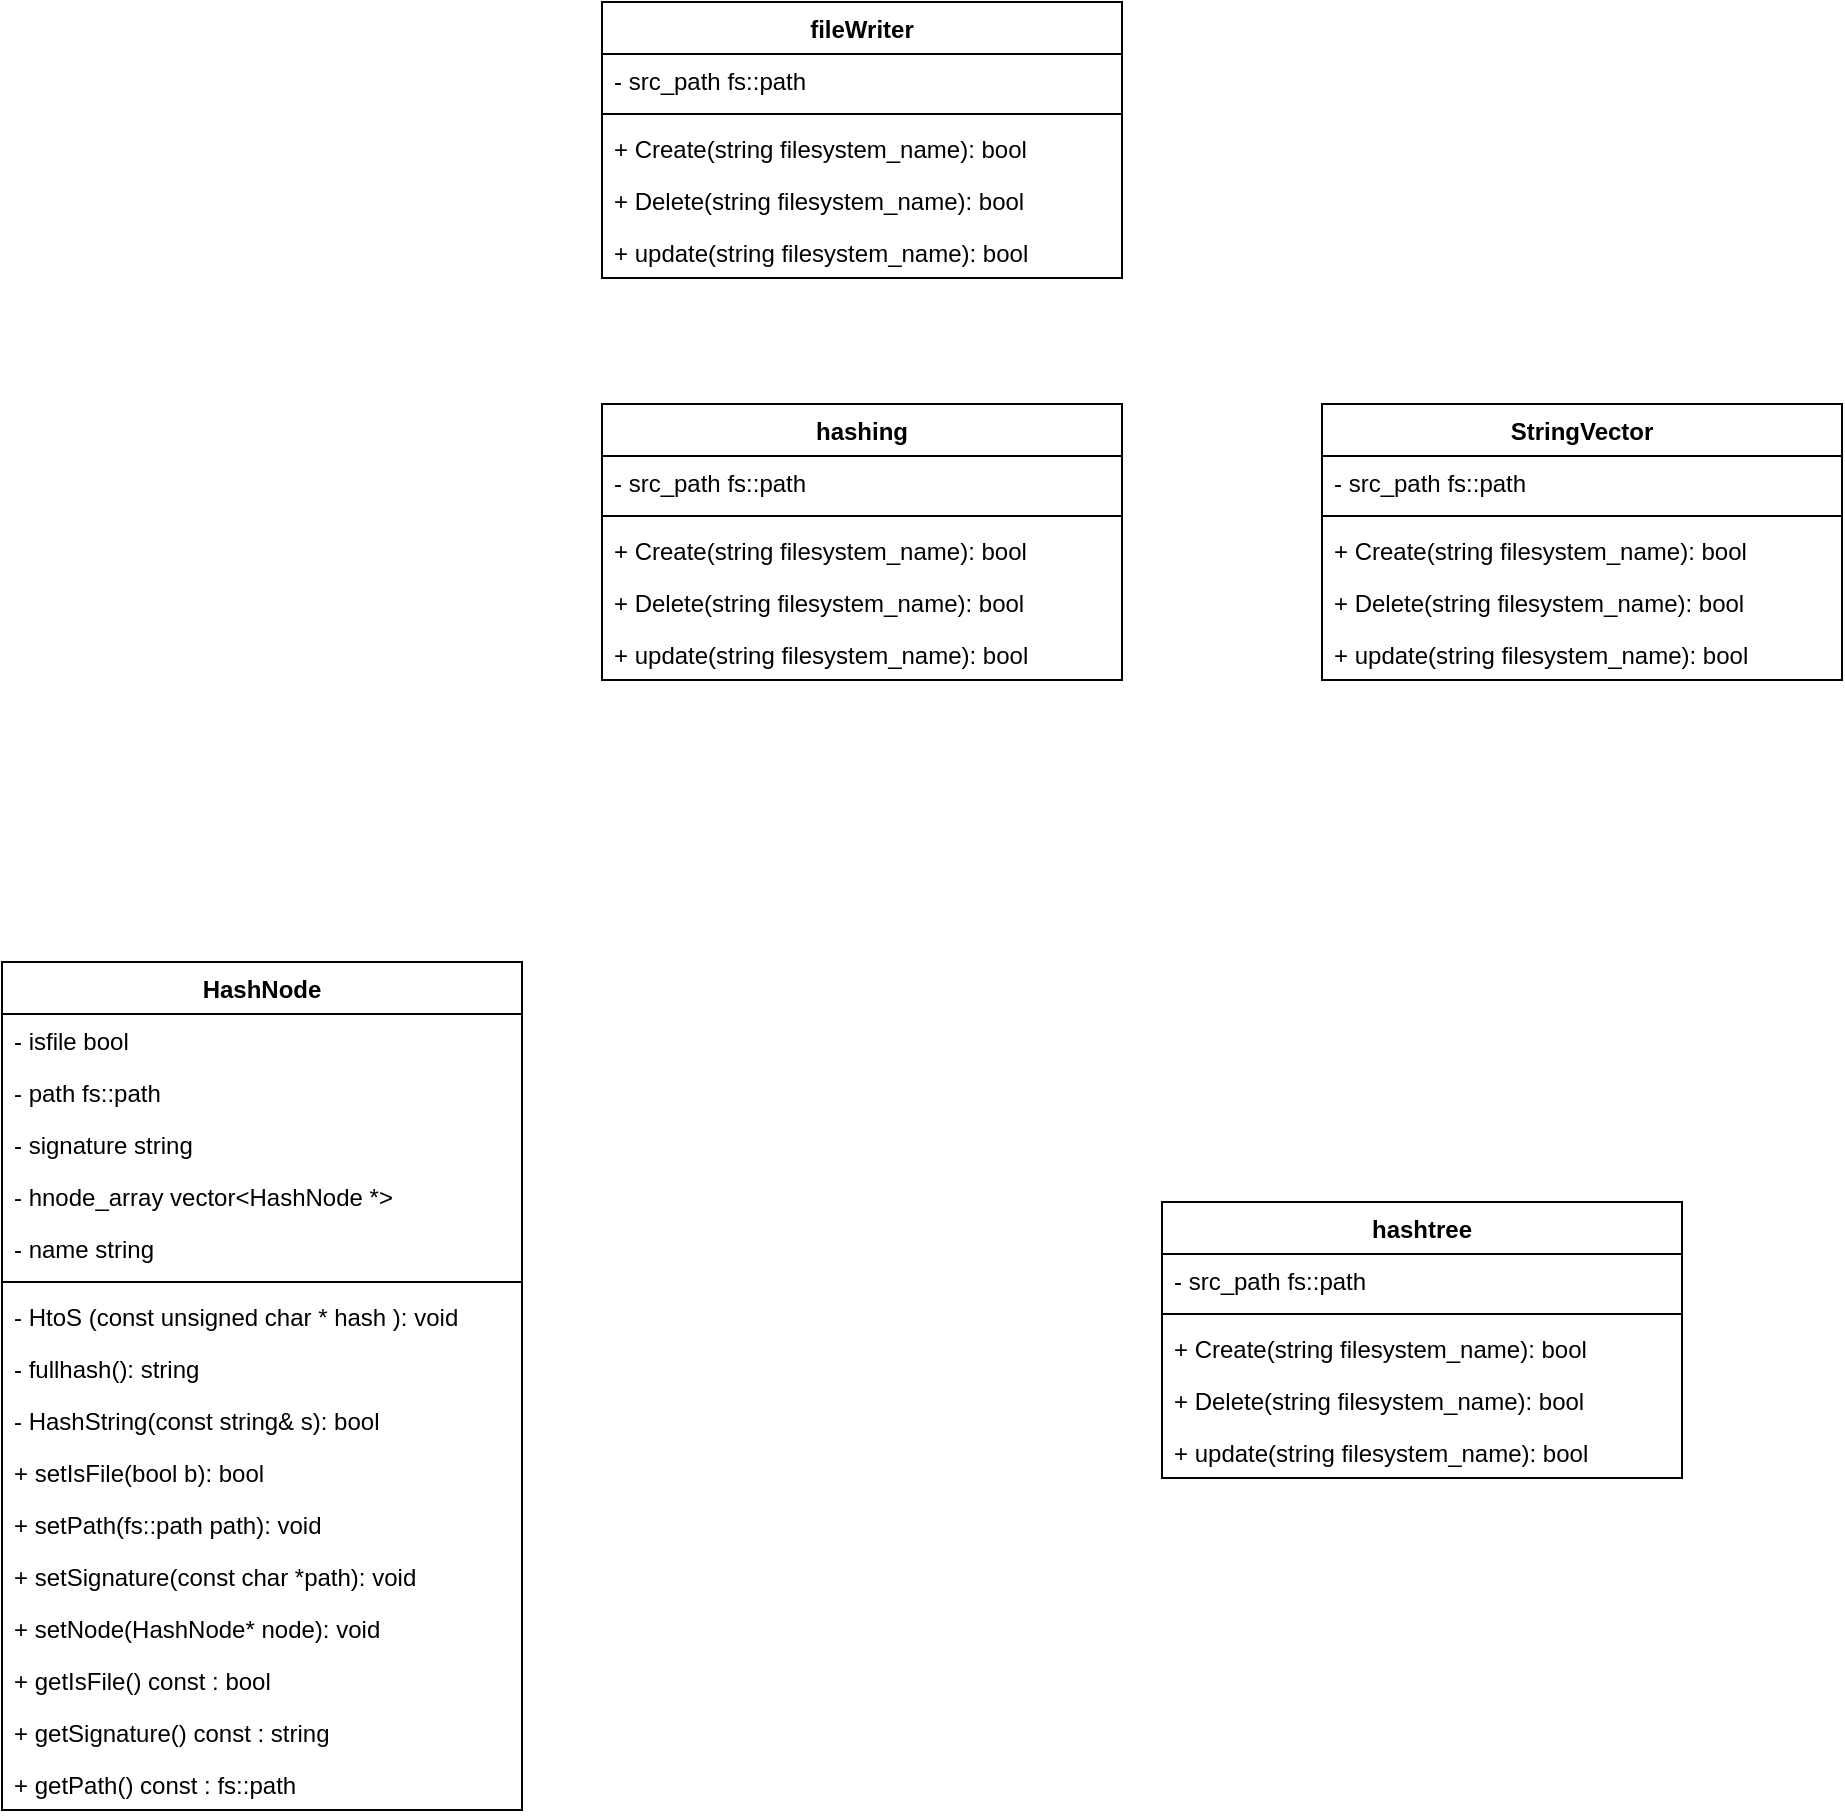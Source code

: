<mxfile version="26.1.1">
  <diagram name="Page-1" id="80t52LJbAGnGbvyIK6xW">
    <mxGraphModel dx="1229" dy="530" grid="1" gridSize="10" guides="1" tooltips="1" connect="1" arrows="1" fold="1" page="1" pageScale="1" pageWidth="3300" pageHeight="4681" math="0" shadow="0">
      <root>
        <mxCell id="0" />
        <mxCell id="1" parent="0" />
        <mxCell id="T-ztOBFdZPyea2kKap5X-1" value="&lt;div&gt;HashNode&lt;/div&gt;" style="swimlane;fontStyle=1;align=center;verticalAlign=top;childLayout=stackLayout;horizontal=1;startSize=26;horizontalStack=0;resizeParent=1;resizeParentMax=0;resizeLast=0;collapsible=1;marginBottom=0;whiteSpace=wrap;html=1;" parent="1" vertex="1">
          <mxGeometry x="1260" y="600" width="260" height="424" as="geometry" />
        </mxCell>
        <mxCell id="n_ILbymL3zQHqLycvMSJ-4" value="- isfile bool" style="text;strokeColor=none;fillColor=none;align=left;verticalAlign=top;spacingLeft=4;spacingRight=4;overflow=hidden;rotatable=0;points=[[0,0.5],[1,0.5]];portConstraint=eastwest;whiteSpace=wrap;html=1;" vertex="1" parent="T-ztOBFdZPyea2kKap5X-1">
          <mxGeometry y="26" width="260" height="26" as="geometry" />
        </mxCell>
        <mxCell id="T-ztOBFdZPyea2kKap5X-2" value="- path fs::path" style="text;strokeColor=none;fillColor=none;align=left;verticalAlign=top;spacingLeft=4;spacingRight=4;overflow=hidden;rotatable=0;points=[[0,0.5],[1,0.5]];portConstraint=eastwest;whiteSpace=wrap;html=1;" parent="T-ztOBFdZPyea2kKap5X-1" vertex="1">
          <mxGeometry y="52" width="260" height="26" as="geometry" />
        </mxCell>
        <mxCell id="T-ztOBFdZPyea2kKap5X-31" value="- signature string" style="text;strokeColor=none;fillColor=none;align=left;verticalAlign=top;spacingLeft=4;spacingRight=4;overflow=hidden;rotatable=0;points=[[0,0.5],[1,0.5]];portConstraint=eastwest;whiteSpace=wrap;html=1;" parent="T-ztOBFdZPyea2kKap5X-1" vertex="1">
          <mxGeometry y="78" width="260" height="26" as="geometry" />
        </mxCell>
        <mxCell id="T-ztOBFdZPyea2kKap5X-32" value="- hnode_array vector&amp;lt;HashNode *&amp;gt;" style="text;strokeColor=none;fillColor=none;align=left;verticalAlign=top;spacingLeft=4;spacingRight=4;overflow=hidden;rotatable=0;points=[[0,0.5],[1,0.5]];portConstraint=eastwest;whiteSpace=wrap;html=1;" parent="T-ztOBFdZPyea2kKap5X-1" vertex="1">
          <mxGeometry y="104" width="260" height="26" as="geometry" />
        </mxCell>
        <mxCell id="T-ztOBFdZPyea2kKap5X-33" value="- name string" style="text;strokeColor=none;fillColor=none;align=left;verticalAlign=top;spacingLeft=4;spacingRight=4;overflow=hidden;rotatable=0;points=[[0,0.5],[1,0.5]];portConstraint=eastwest;whiteSpace=wrap;html=1;" parent="T-ztOBFdZPyea2kKap5X-1" vertex="1">
          <mxGeometry y="130" width="260" height="26" as="geometry" />
        </mxCell>
        <mxCell id="T-ztOBFdZPyea2kKap5X-3" value="" style="line;strokeWidth=1;fillColor=none;align=left;verticalAlign=middle;spacingTop=-1;spacingLeft=3;spacingRight=3;rotatable=0;labelPosition=right;points=[];portConstraint=eastwest;strokeColor=inherit;" parent="T-ztOBFdZPyea2kKap5X-1" vertex="1">
          <mxGeometry y="156" width="260" height="8" as="geometry" />
        </mxCell>
        <mxCell id="T-ztOBFdZPyea2kKap5X-4" value="- HtoS (const unsigned char * hash ): void" style="text;strokeColor=none;fillColor=none;align=left;verticalAlign=top;spacingLeft=4;spacingRight=4;overflow=hidden;rotatable=0;points=[[0,0.5],[1,0.5]];portConstraint=eastwest;whiteSpace=wrap;html=1;" parent="T-ztOBFdZPyea2kKap5X-1" vertex="1">
          <mxGeometry y="164" width="260" height="26" as="geometry" />
        </mxCell>
        <mxCell id="T-ztOBFdZPyea2kKap5X-5" value="- fullhash(): string" style="text;strokeColor=none;fillColor=none;align=left;verticalAlign=top;spacingLeft=4;spacingRight=4;overflow=hidden;rotatable=0;points=[[0,0.5],[1,0.5]];portConstraint=eastwest;whiteSpace=wrap;html=1;" parent="T-ztOBFdZPyea2kKap5X-1" vertex="1">
          <mxGeometry y="190" width="260" height="26" as="geometry" />
        </mxCell>
        <mxCell id="T-ztOBFdZPyea2kKap5X-6" value="- HashString(const string&amp;amp; s): bool" style="text;strokeColor=none;fillColor=none;align=left;verticalAlign=top;spacingLeft=4;spacingRight=4;overflow=hidden;rotatable=0;points=[[0,0.5],[1,0.5]];portConstraint=eastwest;whiteSpace=wrap;html=1;" parent="T-ztOBFdZPyea2kKap5X-1" vertex="1">
          <mxGeometry y="216" width="260" height="26" as="geometry" />
        </mxCell>
        <mxCell id="n_ILbymL3zQHqLycvMSJ-5" value="+ setIsFile(bool b): bool" style="text;strokeColor=none;fillColor=none;align=left;verticalAlign=top;spacingLeft=4;spacingRight=4;overflow=hidden;rotatable=0;points=[[0,0.5],[1,0.5]];portConstraint=eastwest;whiteSpace=wrap;html=1;" vertex="1" parent="T-ztOBFdZPyea2kKap5X-1">
          <mxGeometry y="242" width="260" height="26" as="geometry" />
        </mxCell>
        <mxCell id="n_ILbymL3zQHqLycvMSJ-2" value="+ setPath(fs::path path): void" style="text;strokeColor=none;fillColor=none;align=left;verticalAlign=top;spacingLeft=4;spacingRight=4;overflow=hidden;rotatable=0;points=[[0,0.5],[1,0.5]];portConstraint=eastwest;whiteSpace=wrap;html=1;" vertex="1" parent="T-ztOBFdZPyea2kKap5X-1">
          <mxGeometry y="268" width="260" height="26" as="geometry" />
        </mxCell>
        <mxCell id="n_ILbymL3zQHqLycvMSJ-1" value="+ setSignature(const char *path): void" style="text;strokeColor=none;fillColor=none;align=left;verticalAlign=top;spacingLeft=4;spacingRight=4;overflow=hidden;rotatable=0;points=[[0,0.5],[1,0.5]];portConstraint=eastwest;whiteSpace=wrap;html=1;" vertex="1" parent="T-ztOBFdZPyea2kKap5X-1">
          <mxGeometry y="294" width="260" height="26" as="geometry" />
        </mxCell>
        <mxCell id="n_ILbymL3zQHqLycvMSJ-3" value="+ setNode(HashNode* node): void" style="text;strokeColor=none;fillColor=none;align=left;verticalAlign=top;spacingLeft=4;spacingRight=4;overflow=hidden;rotatable=0;points=[[0,0.5],[1,0.5]];portConstraint=eastwest;whiteSpace=wrap;html=1;" vertex="1" parent="T-ztOBFdZPyea2kKap5X-1">
          <mxGeometry y="320" width="260" height="26" as="geometry" />
        </mxCell>
        <mxCell id="n_ILbymL3zQHqLycvMSJ-7" value="+ getIsFile() const : bool" style="text;strokeColor=none;fillColor=none;align=left;verticalAlign=top;spacingLeft=4;spacingRight=4;overflow=hidden;rotatable=0;points=[[0,0.5],[1,0.5]];portConstraint=eastwest;whiteSpace=wrap;html=1;" vertex="1" parent="T-ztOBFdZPyea2kKap5X-1">
          <mxGeometry y="346" width="260" height="26" as="geometry" />
        </mxCell>
        <mxCell id="n_ILbymL3zQHqLycvMSJ-8" value="+ getSignature() const : string" style="text;strokeColor=none;fillColor=none;align=left;verticalAlign=top;spacingLeft=4;spacingRight=4;overflow=hidden;rotatable=0;points=[[0,0.5],[1,0.5]];portConstraint=eastwest;whiteSpace=wrap;html=1;" vertex="1" parent="T-ztOBFdZPyea2kKap5X-1">
          <mxGeometry y="372" width="260" height="26" as="geometry" />
        </mxCell>
        <mxCell id="n_ILbymL3zQHqLycvMSJ-9" value="+ getPath() const : fs::path" style="text;strokeColor=none;fillColor=none;align=left;verticalAlign=top;spacingLeft=4;spacingRight=4;overflow=hidden;rotatable=0;points=[[0,0.5],[1,0.5]];portConstraint=eastwest;whiteSpace=wrap;html=1;" vertex="1" parent="T-ztOBFdZPyea2kKap5X-1">
          <mxGeometry y="398" width="260" height="26" as="geometry" />
        </mxCell>
        <mxCell id="T-ztOBFdZPyea2kKap5X-7" value="&lt;div&gt;fileWriter&lt;/div&gt;" style="swimlane;fontStyle=1;align=center;verticalAlign=top;childLayout=stackLayout;horizontal=1;startSize=26;horizontalStack=0;resizeParent=1;resizeParentMax=0;resizeLast=0;collapsible=1;marginBottom=0;whiteSpace=wrap;html=1;" parent="1" vertex="1">
          <mxGeometry x="1560" y="120" width="260" height="138" as="geometry" />
        </mxCell>
        <mxCell id="T-ztOBFdZPyea2kKap5X-8" value="- src_path fs::path" style="text;strokeColor=none;fillColor=none;align=left;verticalAlign=top;spacingLeft=4;spacingRight=4;overflow=hidden;rotatable=0;points=[[0,0.5],[1,0.5]];portConstraint=eastwest;whiteSpace=wrap;html=1;" parent="T-ztOBFdZPyea2kKap5X-7" vertex="1">
          <mxGeometry y="26" width="260" height="26" as="geometry" />
        </mxCell>
        <mxCell id="T-ztOBFdZPyea2kKap5X-9" value="" style="line;strokeWidth=1;fillColor=none;align=left;verticalAlign=middle;spacingTop=-1;spacingLeft=3;spacingRight=3;rotatable=0;labelPosition=right;points=[];portConstraint=eastwest;strokeColor=inherit;" parent="T-ztOBFdZPyea2kKap5X-7" vertex="1">
          <mxGeometry y="52" width="260" height="8" as="geometry" />
        </mxCell>
        <mxCell id="T-ztOBFdZPyea2kKap5X-10" value="+ Create(string filesystem_name): bool" style="text;strokeColor=none;fillColor=none;align=left;verticalAlign=top;spacingLeft=4;spacingRight=4;overflow=hidden;rotatable=0;points=[[0,0.5],[1,0.5]];portConstraint=eastwest;whiteSpace=wrap;html=1;" parent="T-ztOBFdZPyea2kKap5X-7" vertex="1">
          <mxGeometry y="60" width="260" height="26" as="geometry" />
        </mxCell>
        <mxCell id="T-ztOBFdZPyea2kKap5X-11" value="+ Delete(string filesystem_name): bool" style="text;strokeColor=none;fillColor=none;align=left;verticalAlign=top;spacingLeft=4;spacingRight=4;overflow=hidden;rotatable=0;points=[[0,0.5],[1,0.5]];portConstraint=eastwest;whiteSpace=wrap;html=1;" parent="T-ztOBFdZPyea2kKap5X-7" vertex="1">
          <mxGeometry y="86" width="260" height="26" as="geometry" />
        </mxCell>
        <mxCell id="T-ztOBFdZPyea2kKap5X-12" value="+ update(string filesystem_name): bool" style="text;strokeColor=none;fillColor=none;align=left;verticalAlign=top;spacingLeft=4;spacingRight=4;overflow=hidden;rotatable=0;points=[[0,0.5],[1,0.5]];portConstraint=eastwest;whiteSpace=wrap;html=1;" parent="T-ztOBFdZPyea2kKap5X-7" vertex="1">
          <mxGeometry y="112" width="260" height="26" as="geometry" />
        </mxCell>
        <mxCell id="T-ztOBFdZPyea2kKap5X-13" value="&lt;div&gt;hashtree&lt;/div&gt;" style="swimlane;fontStyle=1;align=center;verticalAlign=top;childLayout=stackLayout;horizontal=1;startSize=26;horizontalStack=0;resizeParent=1;resizeParentMax=0;resizeLast=0;collapsible=1;marginBottom=0;whiteSpace=wrap;html=1;" parent="1" vertex="1">
          <mxGeometry x="1840" y="720" width="260" height="138" as="geometry" />
        </mxCell>
        <mxCell id="T-ztOBFdZPyea2kKap5X-14" value="- src_path fs::path" style="text;strokeColor=none;fillColor=none;align=left;verticalAlign=top;spacingLeft=4;spacingRight=4;overflow=hidden;rotatable=0;points=[[0,0.5],[1,0.5]];portConstraint=eastwest;whiteSpace=wrap;html=1;" parent="T-ztOBFdZPyea2kKap5X-13" vertex="1">
          <mxGeometry y="26" width="260" height="26" as="geometry" />
        </mxCell>
        <mxCell id="T-ztOBFdZPyea2kKap5X-15" value="" style="line;strokeWidth=1;fillColor=none;align=left;verticalAlign=middle;spacingTop=-1;spacingLeft=3;spacingRight=3;rotatable=0;labelPosition=right;points=[];portConstraint=eastwest;strokeColor=inherit;" parent="T-ztOBFdZPyea2kKap5X-13" vertex="1">
          <mxGeometry y="52" width="260" height="8" as="geometry" />
        </mxCell>
        <mxCell id="T-ztOBFdZPyea2kKap5X-16" value="+ Create(string filesystem_name): bool" style="text;strokeColor=none;fillColor=none;align=left;verticalAlign=top;spacingLeft=4;spacingRight=4;overflow=hidden;rotatable=0;points=[[0,0.5],[1,0.5]];portConstraint=eastwest;whiteSpace=wrap;html=1;" parent="T-ztOBFdZPyea2kKap5X-13" vertex="1">
          <mxGeometry y="60" width="260" height="26" as="geometry" />
        </mxCell>
        <mxCell id="T-ztOBFdZPyea2kKap5X-17" value="+ Delete(string filesystem_name): bool" style="text;strokeColor=none;fillColor=none;align=left;verticalAlign=top;spacingLeft=4;spacingRight=4;overflow=hidden;rotatable=0;points=[[0,0.5],[1,0.5]];portConstraint=eastwest;whiteSpace=wrap;html=1;" parent="T-ztOBFdZPyea2kKap5X-13" vertex="1">
          <mxGeometry y="86" width="260" height="26" as="geometry" />
        </mxCell>
        <mxCell id="T-ztOBFdZPyea2kKap5X-18" value="+ update(string filesystem_name): bool" style="text;strokeColor=none;fillColor=none;align=left;verticalAlign=top;spacingLeft=4;spacingRight=4;overflow=hidden;rotatable=0;points=[[0,0.5],[1,0.5]];portConstraint=eastwest;whiteSpace=wrap;html=1;" parent="T-ztOBFdZPyea2kKap5X-13" vertex="1">
          <mxGeometry y="112" width="260" height="26" as="geometry" />
        </mxCell>
        <mxCell id="T-ztOBFdZPyea2kKap5X-19" value="&lt;div&gt;hashing&lt;/div&gt;" style="swimlane;fontStyle=1;align=center;verticalAlign=top;childLayout=stackLayout;horizontal=1;startSize=26;horizontalStack=0;resizeParent=1;resizeParentMax=0;resizeLast=0;collapsible=1;marginBottom=0;whiteSpace=wrap;html=1;" parent="1" vertex="1">
          <mxGeometry x="1560" y="321" width="260" height="138" as="geometry" />
        </mxCell>
        <mxCell id="T-ztOBFdZPyea2kKap5X-20" value="- src_path fs::path" style="text;strokeColor=none;fillColor=none;align=left;verticalAlign=top;spacingLeft=4;spacingRight=4;overflow=hidden;rotatable=0;points=[[0,0.5],[1,0.5]];portConstraint=eastwest;whiteSpace=wrap;html=1;" parent="T-ztOBFdZPyea2kKap5X-19" vertex="1">
          <mxGeometry y="26" width="260" height="26" as="geometry" />
        </mxCell>
        <mxCell id="T-ztOBFdZPyea2kKap5X-21" value="" style="line;strokeWidth=1;fillColor=none;align=left;verticalAlign=middle;spacingTop=-1;spacingLeft=3;spacingRight=3;rotatable=0;labelPosition=right;points=[];portConstraint=eastwest;strokeColor=inherit;" parent="T-ztOBFdZPyea2kKap5X-19" vertex="1">
          <mxGeometry y="52" width="260" height="8" as="geometry" />
        </mxCell>
        <mxCell id="T-ztOBFdZPyea2kKap5X-22" value="+ Create(string filesystem_name): bool" style="text;strokeColor=none;fillColor=none;align=left;verticalAlign=top;spacingLeft=4;spacingRight=4;overflow=hidden;rotatable=0;points=[[0,0.5],[1,0.5]];portConstraint=eastwest;whiteSpace=wrap;html=1;" parent="T-ztOBFdZPyea2kKap5X-19" vertex="1">
          <mxGeometry y="60" width="260" height="26" as="geometry" />
        </mxCell>
        <mxCell id="T-ztOBFdZPyea2kKap5X-23" value="+ Delete(string filesystem_name): bool" style="text;strokeColor=none;fillColor=none;align=left;verticalAlign=top;spacingLeft=4;spacingRight=4;overflow=hidden;rotatable=0;points=[[0,0.5],[1,0.5]];portConstraint=eastwest;whiteSpace=wrap;html=1;" parent="T-ztOBFdZPyea2kKap5X-19" vertex="1">
          <mxGeometry y="86" width="260" height="26" as="geometry" />
        </mxCell>
        <mxCell id="T-ztOBFdZPyea2kKap5X-24" value="+ update(string filesystem_name): bool" style="text;strokeColor=none;fillColor=none;align=left;verticalAlign=top;spacingLeft=4;spacingRight=4;overflow=hidden;rotatable=0;points=[[0,0.5],[1,0.5]];portConstraint=eastwest;whiteSpace=wrap;html=1;" parent="T-ztOBFdZPyea2kKap5X-19" vertex="1">
          <mxGeometry y="112" width="260" height="26" as="geometry" />
        </mxCell>
        <mxCell id="T-ztOBFdZPyea2kKap5X-25" value="StringVector" style="swimlane;fontStyle=1;align=center;verticalAlign=top;childLayout=stackLayout;horizontal=1;startSize=26;horizontalStack=0;resizeParent=1;resizeParentMax=0;resizeLast=0;collapsible=1;marginBottom=0;whiteSpace=wrap;html=1;" parent="1" vertex="1">
          <mxGeometry x="1920" y="321" width="260" height="138" as="geometry" />
        </mxCell>
        <mxCell id="T-ztOBFdZPyea2kKap5X-26" value="- src_path fs::path" style="text;strokeColor=none;fillColor=none;align=left;verticalAlign=top;spacingLeft=4;spacingRight=4;overflow=hidden;rotatable=0;points=[[0,0.5],[1,0.5]];portConstraint=eastwest;whiteSpace=wrap;html=1;" parent="T-ztOBFdZPyea2kKap5X-25" vertex="1">
          <mxGeometry y="26" width="260" height="26" as="geometry" />
        </mxCell>
        <mxCell id="T-ztOBFdZPyea2kKap5X-27" value="" style="line;strokeWidth=1;fillColor=none;align=left;verticalAlign=middle;spacingTop=-1;spacingLeft=3;spacingRight=3;rotatable=0;labelPosition=right;points=[];portConstraint=eastwest;strokeColor=inherit;" parent="T-ztOBFdZPyea2kKap5X-25" vertex="1">
          <mxGeometry y="52" width="260" height="8" as="geometry" />
        </mxCell>
        <mxCell id="T-ztOBFdZPyea2kKap5X-28" value="+ Create(string filesystem_name): bool" style="text;strokeColor=none;fillColor=none;align=left;verticalAlign=top;spacingLeft=4;spacingRight=4;overflow=hidden;rotatable=0;points=[[0,0.5],[1,0.5]];portConstraint=eastwest;whiteSpace=wrap;html=1;" parent="T-ztOBFdZPyea2kKap5X-25" vertex="1">
          <mxGeometry y="60" width="260" height="26" as="geometry" />
        </mxCell>
        <mxCell id="T-ztOBFdZPyea2kKap5X-29" value="+ Delete(string filesystem_name): bool" style="text;strokeColor=none;fillColor=none;align=left;verticalAlign=top;spacingLeft=4;spacingRight=4;overflow=hidden;rotatable=0;points=[[0,0.5],[1,0.5]];portConstraint=eastwest;whiteSpace=wrap;html=1;" parent="T-ztOBFdZPyea2kKap5X-25" vertex="1">
          <mxGeometry y="86" width="260" height="26" as="geometry" />
        </mxCell>
        <mxCell id="T-ztOBFdZPyea2kKap5X-30" value="+ update(string filesystem_name): bool" style="text;strokeColor=none;fillColor=none;align=left;verticalAlign=top;spacingLeft=4;spacingRight=4;overflow=hidden;rotatable=0;points=[[0,0.5],[1,0.5]];portConstraint=eastwest;whiteSpace=wrap;html=1;" parent="T-ztOBFdZPyea2kKap5X-25" vertex="1">
          <mxGeometry y="112" width="260" height="26" as="geometry" />
        </mxCell>
      </root>
    </mxGraphModel>
  </diagram>
</mxfile>
